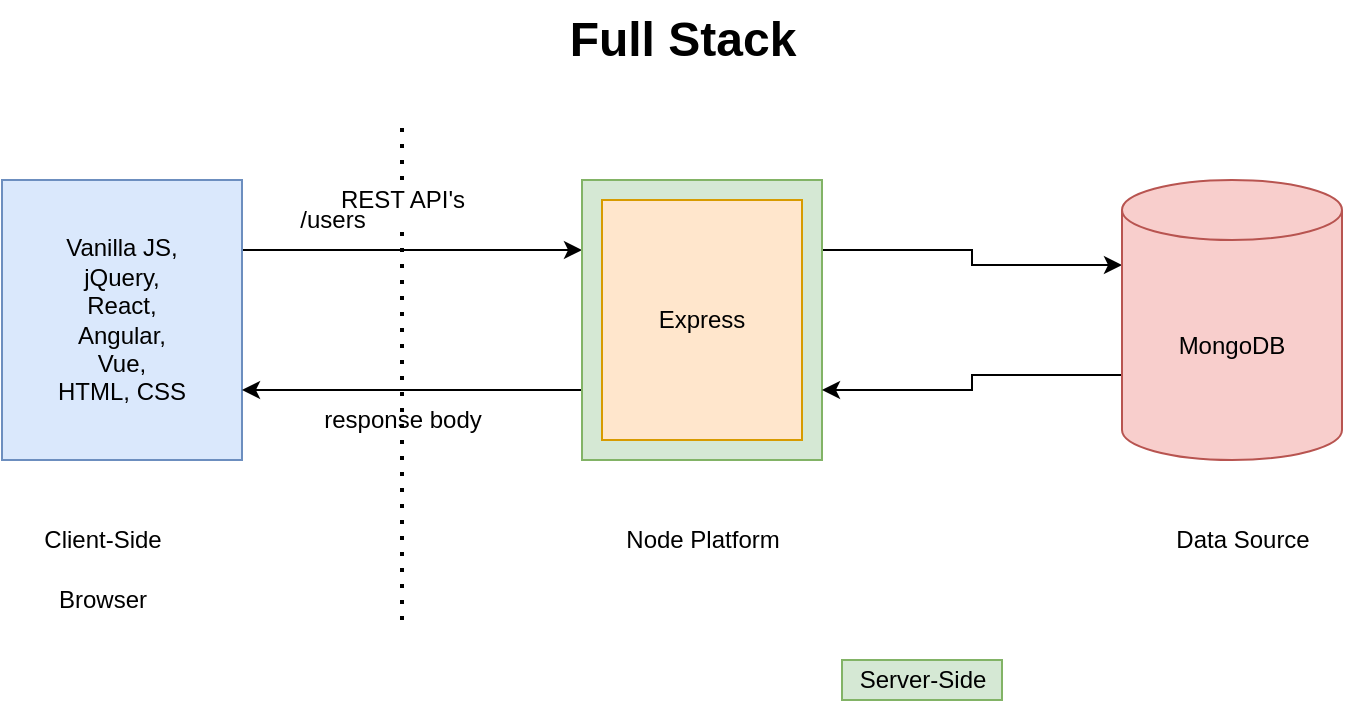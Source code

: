 <mxfile version="15.9.6" type="device" pages="2"><diagram id="Ep1-iIXzbRMuONpj93FP" name="Page-1"><mxGraphModel dx="834" dy="463" grid="1" gridSize="10" guides="1" tooltips="1" connect="1" arrows="1" fold="1" page="1" pageScale="1" pageWidth="850" pageHeight="1100" math="0" shadow="0"><root><mxCell id="0"/><mxCell id="1" parent="0"/><mxCell id="3HFg8TYA6eIg63OrJgxJ-13" style="edgeStyle=orthogonalEdgeStyle;rounded=0;orthogonalLoop=1;jettySize=auto;html=1;exitX=1;exitY=0.25;exitDx=0;exitDy=0;entryX=0;entryY=0.25;entryDx=0;entryDy=0;" edge="1" parent="1" source="3HFg8TYA6eIg63OrJgxJ-1" target="3HFg8TYA6eIg63OrJgxJ-4"><mxGeometry relative="1" as="geometry"/></mxCell><mxCell id="3HFg8TYA6eIg63OrJgxJ-1" value="Vanilla JS,&lt;br&gt;jQuery,&lt;br&gt;React,&lt;br&gt;Angular,&lt;br&gt;Vue,&lt;br&gt;HTML, CSS" style="rounded=0;whiteSpace=wrap;html=1;fillColor=#dae8fc;strokeColor=#6c8ebf;" vertex="1" parent="1"><mxGeometry x="80" y="280" width="120" height="140" as="geometry"/></mxCell><mxCell id="3HFg8TYA6eIg63OrJgxJ-2" value="Client-Side" style="text;html=1;align=center;verticalAlign=middle;resizable=0;points=[];autosize=1;strokeColor=none;fillColor=none;" vertex="1" parent="1"><mxGeometry x="95" y="450" width="70" height="20" as="geometry"/></mxCell><mxCell id="3HFg8TYA6eIg63OrJgxJ-3" value="Browser" style="text;html=1;align=center;verticalAlign=middle;resizable=0;points=[];autosize=1;strokeColor=none;fillColor=none;" vertex="1" parent="1"><mxGeometry x="100" y="480" width="60" height="20" as="geometry"/></mxCell><mxCell id="3HFg8TYA6eIg63OrJgxJ-10" style="edgeStyle=orthogonalEdgeStyle;rounded=0;orthogonalLoop=1;jettySize=auto;html=1;exitX=1;exitY=0.25;exitDx=0;exitDy=0;entryX=0;entryY=0;entryDx=0;entryDy=42.5;entryPerimeter=0;" edge="1" parent="1" source="3HFg8TYA6eIg63OrJgxJ-4" target="3HFg8TYA6eIg63OrJgxJ-8"><mxGeometry relative="1" as="geometry"/></mxCell><mxCell id="3HFg8TYA6eIg63OrJgxJ-17" style="edgeStyle=orthogonalEdgeStyle;rounded=0;orthogonalLoop=1;jettySize=auto;html=1;exitX=0;exitY=0.75;exitDx=0;exitDy=0;entryX=1;entryY=0.75;entryDx=0;entryDy=0;" edge="1" parent="1" source="3HFg8TYA6eIg63OrJgxJ-4" target="3HFg8TYA6eIg63OrJgxJ-1"><mxGeometry relative="1" as="geometry"/></mxCell><mxCell id="3HFg8TYA6eIg63OrJgxJ-4" value="" style="rounded=0;whiteSpace=wrap;html=1;fillColor=#d5e8d4;strokeColor=#82b366;" vertex="1" parent="1"><mxGeometry x="370" y="280" width="120" height="140" as="geometry"/></mxCell><mxCell id="3HFg8TYA6eIg63OrJgxJ-5" value="Server-Side" style="text;html=1;align=center;verticalAlign=middle;resizable=0;points=[];autosize=1;strokeColor=#82b366;fillColor=#d5e8d4;" vertex="1" parent="1"><mxGeometry x="500" y="520" width="80" height="20" as="geometry"/></mxCell><mxCell id="3HFg8TYA6eIg63OrJgxJ-6" value="Node Platform" style="text;html=1;align=center;verticalAlign=middle;resizable=0;points=[];autosize=1;strokeColor=none;fillColor=none;" vertex="1" parent="1"><mxGeometry x="385" y="450" width="90" height="20" as="geometry"/></mxCell><mxCell id="3HFg8TYA6eIg63OrJgxJ-7" value="Express" style="rounded=0;whiteSpace=wrap;html=1;fillColor=#ffe6cc;strokeColor=#d79b00;" vertex="1" parent="1"><mxGeometry x="380" y="290" width="100" height="120" as="geometry"/></mxCell><mxCell id="3HFg8TYA6eIg63OrJgxJ-11" style="edgeStyle=orthogonalEdgeStyle;rounded=0;orthogonalLoop=1;jettySize=auto;html=1;exitX=0;exitY=0;exitDx=0;exitDy=97.5;exitPerimeter=0;entryX=1;entryY=0.75;entryDx=0;entryDy=0;" edge="1" parent="1" source="3HFg8TYA6eIg63OrJgxJ-8" target="3HFg8TYA6eIg63OrJgxJ-4"><mxGeometry relative="1" as="geometry"/></mxCell><mxCell id="3HFg8TYA6eIg63OrJgxJ-8" value="MongoDB" style="shape=cylinder3;whiteSpace=wrap;html=1;boundedLbl=1;backgroundOutline=1;size=15;fillColor=#f8cecc;strokeColor=#b85450;" vertex="1" parent="1"><mxGeometry x="640" y="280" width="110" height="140" as="geometry"/></mxCell><mxCell id="3HFg8TYA6eIg63OrJgxJ-9" value="Data Source" style="text;html=1;align=center;verticalAlign=middle;resizable=0;points=[];autosize=1;strokeColor=none;fillColor=none;" vertex="1" parent="1"><mxGeometry x="660" y="450" width="80" height="20" as="geometry"/></mxCell><mxCell id="3HFg8TYA6eIg63OrJgxJ-12" value="" style="endArrow=none;dashed=1;html=1;dashPattern=1 3;strokeWidth=2;rounded=0;startArrow=none;" edge="1" parent="1" source="3HFg8TYA6eIg63OrJgxJ-14"><mxGeometry width="50" height="50" relative="1" as="geometry"><mxPoint x="280" y="500" as="sourcePoint"/><mxPoint x="280" y="250" as="targetPoint"/></mxGeometry></mxCell><mxCell id="3HFg8TYA6eIg63OrJgxJ-14" value="REST API's" style="text;html=1;align=center;verticalAlign=middle;resizable=0;points=[];autosize=1;strokeColor=none;fillColor=none;" vertex="1" parent="1"><mxGeometry x="240" y="280" width="80" height="20" as="geometry"/></mxCell><mxCell id="3HFg8TYA6eIg63OrJgxJ-15" value="" style="endArrow=none;dashed=1;html=1;dashPattern=1 3;strokeWidth=2;rounded=0;" edge="1" parent="1" target="3HFg8TYA6eIg63OrJgxJ-14"><mxGeometry width="50" height="50" relative="1" as="geometry"><mxPoint x="280" y="500" as="sourcePoint"/><mxPoint x="280" y="250" as="targetPoint"/></mxGeometry></mxCell><mxCell id="3HFg8TYA6eIg63OrJgxJ-16" value="/users" style="text;html=1;align=center;verticalAlign=middle;resizable=0;points=[];autosize=1;strokeColor=none;fillColor=none;" vertex="1" parent="1"><mxGeometry x="220" y="290" width="50" height="20" as="geometry"/></mxCell><mxCell id="3HFg8TYA6eIg63OrJgxJ-18" value="response body" style="text;html=1;align=center;verticalAlign=middle;resizable=0;points=[];autosize=1;strokeColor=none;fillColor=none;" vertex="1" parent="1"><mxGeometry x="235" y="390" width="90" height="20" as="geometry"/></mxCell><mxCell id="3HFg8TYA6eIg63OrJgxJ-19" value="Full Stack" style="text;strokeColor=none;fillColor=none;html=1;fontSize=24;fontStyle=1;verticalAlign=middle;align=center;" vertex="1" parent="1"><mxGeometry x="370" y="190" width="100" height="40" as="geometry"/></mxCell></root></mxGraphModel></diagram><diagram id="dK7ig_EAOcqebxuLMr6E" name="Page-2"><mxGraphModel dx="834" dy="463" grid="1" gridSize="10" guides="1" tooltips="1" connect="1" arrows="1" fold="1" page="1" pageScale="1" pageWidth="850" pageHeight="1100" math="0" shadow="0"><root><mxCell id="n1KUJB9oNwW92AYusFsM-0"/><mxCell id="n1KUJB9oNwW92AYusFsM-1" parent="n1KUJB9oNwW92AYusFsM-0"/><mxCell id="n1KUJB9oNwW92AYusFsM-4" value="" style="edgeStyle=orthogonalEdgeStyle;rounded=0;orthogonalLoop=1;jettySize=auto;html=1;" edge="1" parent="n1KUJB9oNwW92AYusFsM-1" source="n1KUJB9oNwW92AYusFsM-2" target="n1KUJB9oNwW92AYusFsM-3"><mxGeometry relative="1" as="geometry"/></mxCell><mxCell id="n1KUJB9oNwW92AYusFsM-9" style="edgeStyle=orthogonalEdgeStyle;rounded=0;orthogonalLoop=1;jettySize=auto;html=1;exitX=0.5;exitY=1;exitDx=0;exitDy=0;entryX=0.5;entryY=0;entryDx=0;entryDy=0;" edge="1" parent="n1KUJB9oNwW92AYusFsM-1" source="n1KUJB9oNwW92AYusFsM-2" target="n1KUJB9oNwW92AYusFsM-6"><mxGeometry relative="1" as="geometry"/></mxCell><mxCell id="n1KUJB9oNwW92AYusFsM-10" style="edgeStyle=orthogonalEdgeStyle;rounded=0;orthogonalLoop=1;jettySize=auto;html=1;exitX=0.5;exitY=1;exitDx=0;exitDy=0;entryX=0.5;entryY=0;entryDx=0;entryDy=0;" edge="1" parent="n1KUJB9oNwW92AYusFsM-1" source="n1KUJB9oNwW92AYusFsM-2" target="n1KUJB9oNwW92AYusFsM-5"><mxGeometry relative="1" as="geometry"/></mxCell><mxCell id="n1KUJB9oNwW92AYusFsM-11" style="edgeStyle=orthogonalEdgeStyle;rounded=0;orthogonalLoop=1;jettySize=auto;html=1;exitX=0.5;exitY=1;exitDx=0;exitDy=0;" edge="1" parent="n1KUJB9oNwW92AYusFsM-1" source="n1KUJB9oNwW92AYusFsM-2" target="n1KUJB9oNwW92AYusFsM-7"><mxGeometry relative="1" as="geometry"/></mxCell><mxCell id="n1KUJB9oNwW92AYusFsM-12" style="edgeStyle=orthogonalEdgeStyle;rounded=0;orthogonalLoop=1;jettySize=auto;html=1;exitX=0.5;exitY=1;exitDx=0;exitDy=0;" edge="1" parent="n1KUJB9oNwW92AYusFsM-1" source="n1KUJB9oNwW92AYusFsM-2" target="n1KUJB9oNwW92AYusFsM-8"><mxGeometry relative="1" as="geometry"/></mxCell><mxCell id="n1KUJB9oNwW92AYusFsM-2" value="Object" style="rounded=0;whiteSpace=wrap;html=1;" vertex="1" parent="n1KUJB9oNwW92AYusFsM-1"><mxGeometry x="365" y="120" width="120" height="60" as="geometry"/></mxCell><mxCell id="n1KUJB9oNwW92AYusFsM-3" value="String" style="rounded=0;whiteSpace=wrap;html=1;" vertex="1" parent="n1KUJB9oNwW92AYusFsM-1"><mxGeometry x="365" y="260" width="120" height="60" as="geometry"/></mxCell><mxCell id="n1KUJB9oNwW92AYusFsM-5" value="Date" style="rounded=0;whiteSpace=wrap;html=1;" vertex="1" parent="n1KUJB9oNwW92AYusFsM-1"><mxGeometry x="510" y="260" width="120" height="60" as="geometry"/></mxCell><mxCell id="n1KUJB9oNwW92AYusFsM-6" value="Array&lt;span style=&quot;color: rgba(0 , 0 , 0 , 0) ; font-family: monospace ; font-size: 0px&quot;&gt;%3CmxGraphModel%3E%3Croot%3E%3CmxCell%20id%3D%220%22%2F%3E%3CmxCell%20id%3D%221%22%20parent%3D%220%22%2F%3E%3CmxCell%20id%3D%222%22%20value%3D%22String%22%20style%3D%22rounded%3D0%3BwhiteSpace%3Dwrap%3Bhtml%3D1%3B%22%20vertex%3D%221%22%20parent%3D%221%22%3E%3CmxGeometry%20x%3D%22365%22%20y%3D%22260%22%20width%3D%22120%22%20height%3D%2260%22%20as%3D%22geometry%22%2F%3E%3C%2FmxCell%3E%3C%2Froot%3E%3C%2FmxGraphModel%3E&lt;/span&gt;" style="rounded=0;whiteSpace=wrap;html=1;" vertex="1" parent="n1KUJB9oNwW92AYusFsM-1"><mxGeometry x="230" y="260" width="120" height="60" as="geometry"/></mxCell><mxCell id="n1KUJB9oNwW92AYusFsM-7" value="Function" style="rounded=0;whiteSpace=wrap;html=1;" vertex="1" parent="n1KUJB9oNwW92AYusFsM-1"><mxGeometry x="650" y="260" width="120" height="60" as="geometry"/></mxCell><mxCell id="n1KUJB9oNwW92AYusFsM-8" value="Person" style="rounded=0;whiteSpace=wrap;html=1;" vertex="1" parent="n1KUJB9oNwW92AYusFsM-1"><mxGeometry x="90" y="260" width="120" height="60" as="geometry"/></mxCell><mxCell id="n1KUJB9oNwW92AYusFsM-13" value="charAt,&lt;br&gt;indexOf()&lt;br&gt;length" style="text;html=1;align=center;verticalAlign=middle;resizable=0;points=[];autosize=1;strokeColor=none;fillColor=none;" vertex="1" parent="n1KUJB9oNwW92AYusFsM-1"><mxGeometry x="395" y="325" width="70" height="50" as="geometry"/></mxCell><mxCell id="n1KUJB9oNwW92AYusFsM-14" value="getFullYear(),&lt;br&gt;getDate(),&lt;br&gt;setMonth()" style="text;html=1;align=center;verticalAlign=middle;resizable=0;points=[];autosize=1;strokeColor=none;fillColor=none;" vertex="1" parent="n1KUJB9oNwW92AYusFsM-1"><mxGeometry x="525" y="355" width="90" height="50" as="geometry"/></mxCell><mxCell id="n1KUJB9oNwW92AYusFsM-15" value="push,&lt;br&gt;pop,&lt;br&gt;slice,&lt;br&gt;map,&lt;br&gt;forEach" style="text;html=1;align=center;verticalAlign=middle;resizable=0;points=[];autosize=1;strokeColor=none;fillColor=none;" vertex="1" parent="n1KUJB9oNwW92AYusFsM-1"><mxGeometry x="270" y="330" width="60" height="80" as="geometry"/></mxCell><mxCell id="n1KUJB9oNwW92AYusFsM-16" value="name,&lt;br&gt;age,&lt;br&gt;sayHello()" style="text;html=1;align=center;verticalAlign=middle;resizable=0;points=[];autosize=1;strokeColor=none;fillColor=none;" vertex="1" parent="n1KUJB9oNwW92AYusFsM-1"><mxGeometry x="115" y="345" width="70" height="50" as="geometry"/></mxCell><mxCell id="n1KUJB9oNwW92AYusFsM-17" value="Object Hierarchy / Prototypical Inheritance" style="text;strokeColor=none;fillColor=none;html=1;fontSize=24;fontStyle=1;verticalAlign=middle;align=center;" vertex="1" parent="n1KUJB9oNwW92AYusFsM-1"><mxGeometry x="395" y="20" width="100" height="40" as="geometry"/></mxCell><mxCell id="n1KUJB9oNwW92AYusFsM-18" value="var str = &quot;Some String&quot;&lt;br&gt;str.constructor" style="text;html=1;align=center;verticalAlign=middle;resizable=0;points=[];autosize=1;strokeColor=none;fillColor=none;" vertex="1" parent="n1KUJB9oNwW92AYusFsM-1"><mxGeometry x="370" y="395" width="140" height="30" as="geometry"/></mxCell><mxCell id="n1KUJB9oNwW92AYusFsM-19" value="valueOf(), isPrototypeOf(), hasProperty(), constructor, toLocaleString()" style="text;html=1;align=center;verticalAlign=middle;resizable=0;points=[];autosize=1;strokeColor=none;fillColor=none;" vertex="1" parent="n1KUJB9oNwW92AYusFsM-1"><mxGeometry x="195" y="80" width="390" height="20" as="geometry"/></mxCell></root></mxGraphModel></diagram></mxfile>